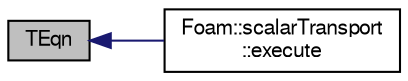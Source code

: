 digraph "TEqn"
{
  bgcolor="transparent";
  edge [fontname="FreeSans",fontsize="10",labelfontname="FreeSans",labelfontsize="10"];
  node [fontname="FreeSans",fontsize="10",shape=record];
  rankdir="LR";
  Node1 [label="TEqn",height=0.2,width=0.4,color="black", fillcolor="grey75", style="filled" fontcolor="black"];
  Node1 -> Node2 [dir="back",color="midnightblue",fontsize="10",style="solid",fontname="FreeSans"];
  Node2 [label="Foam::scalarTransport\l::execute",height=0.2,width=0.4,color="black",URL="$a02178.html#a61af3e60b94ae3e748f6fbac1e794af7",tooltip="Execute, currently does nothing. "];
}
